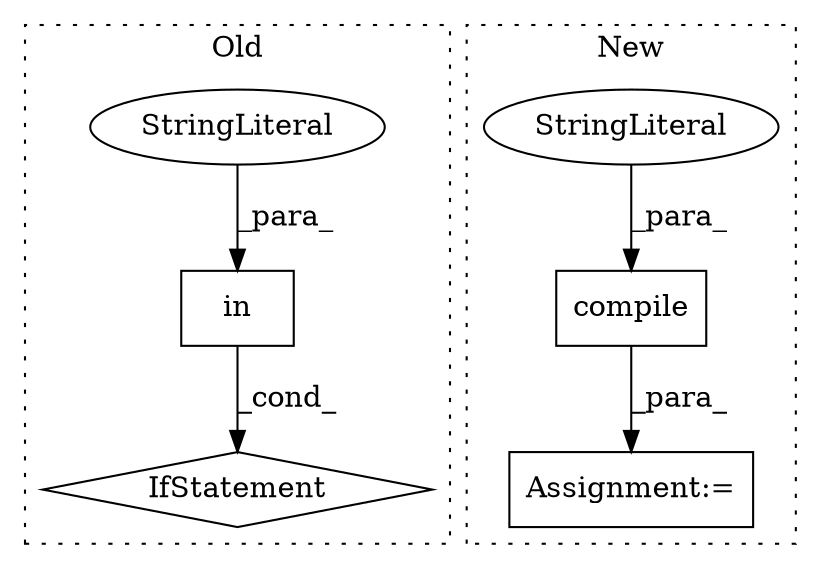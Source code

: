 digraph G {
subgraph cluster0 {
1 [label="in" a="105" s="16943" l="23" shape="box"];
4 [label="IfStatement" a="25" s="16935,16966" l="8,2" shape="diamond"];
6 [label="StringLiteral" a="45" s="16943" l="11" shape="ellipse"];
label = "Old";
style="dotted";
}
subgraph cluster1 {
2 [label="compile" a="32" s="11031,11074" l="8,1" shape="box"];
3 [label="Assignment:=" a="7" s="11027" l="1" shape="box"];
5 [label="StringLiteral" a="45" s="11039" l="21" shape="ellipse"];
label = "New";
style="dotted";
}
1 -> 4 [label="_cond_"];
2 -> 3 [label="_para_"];
5 -> 2 [label="_para_"];
6 -> 1 [label="_para_"];
}